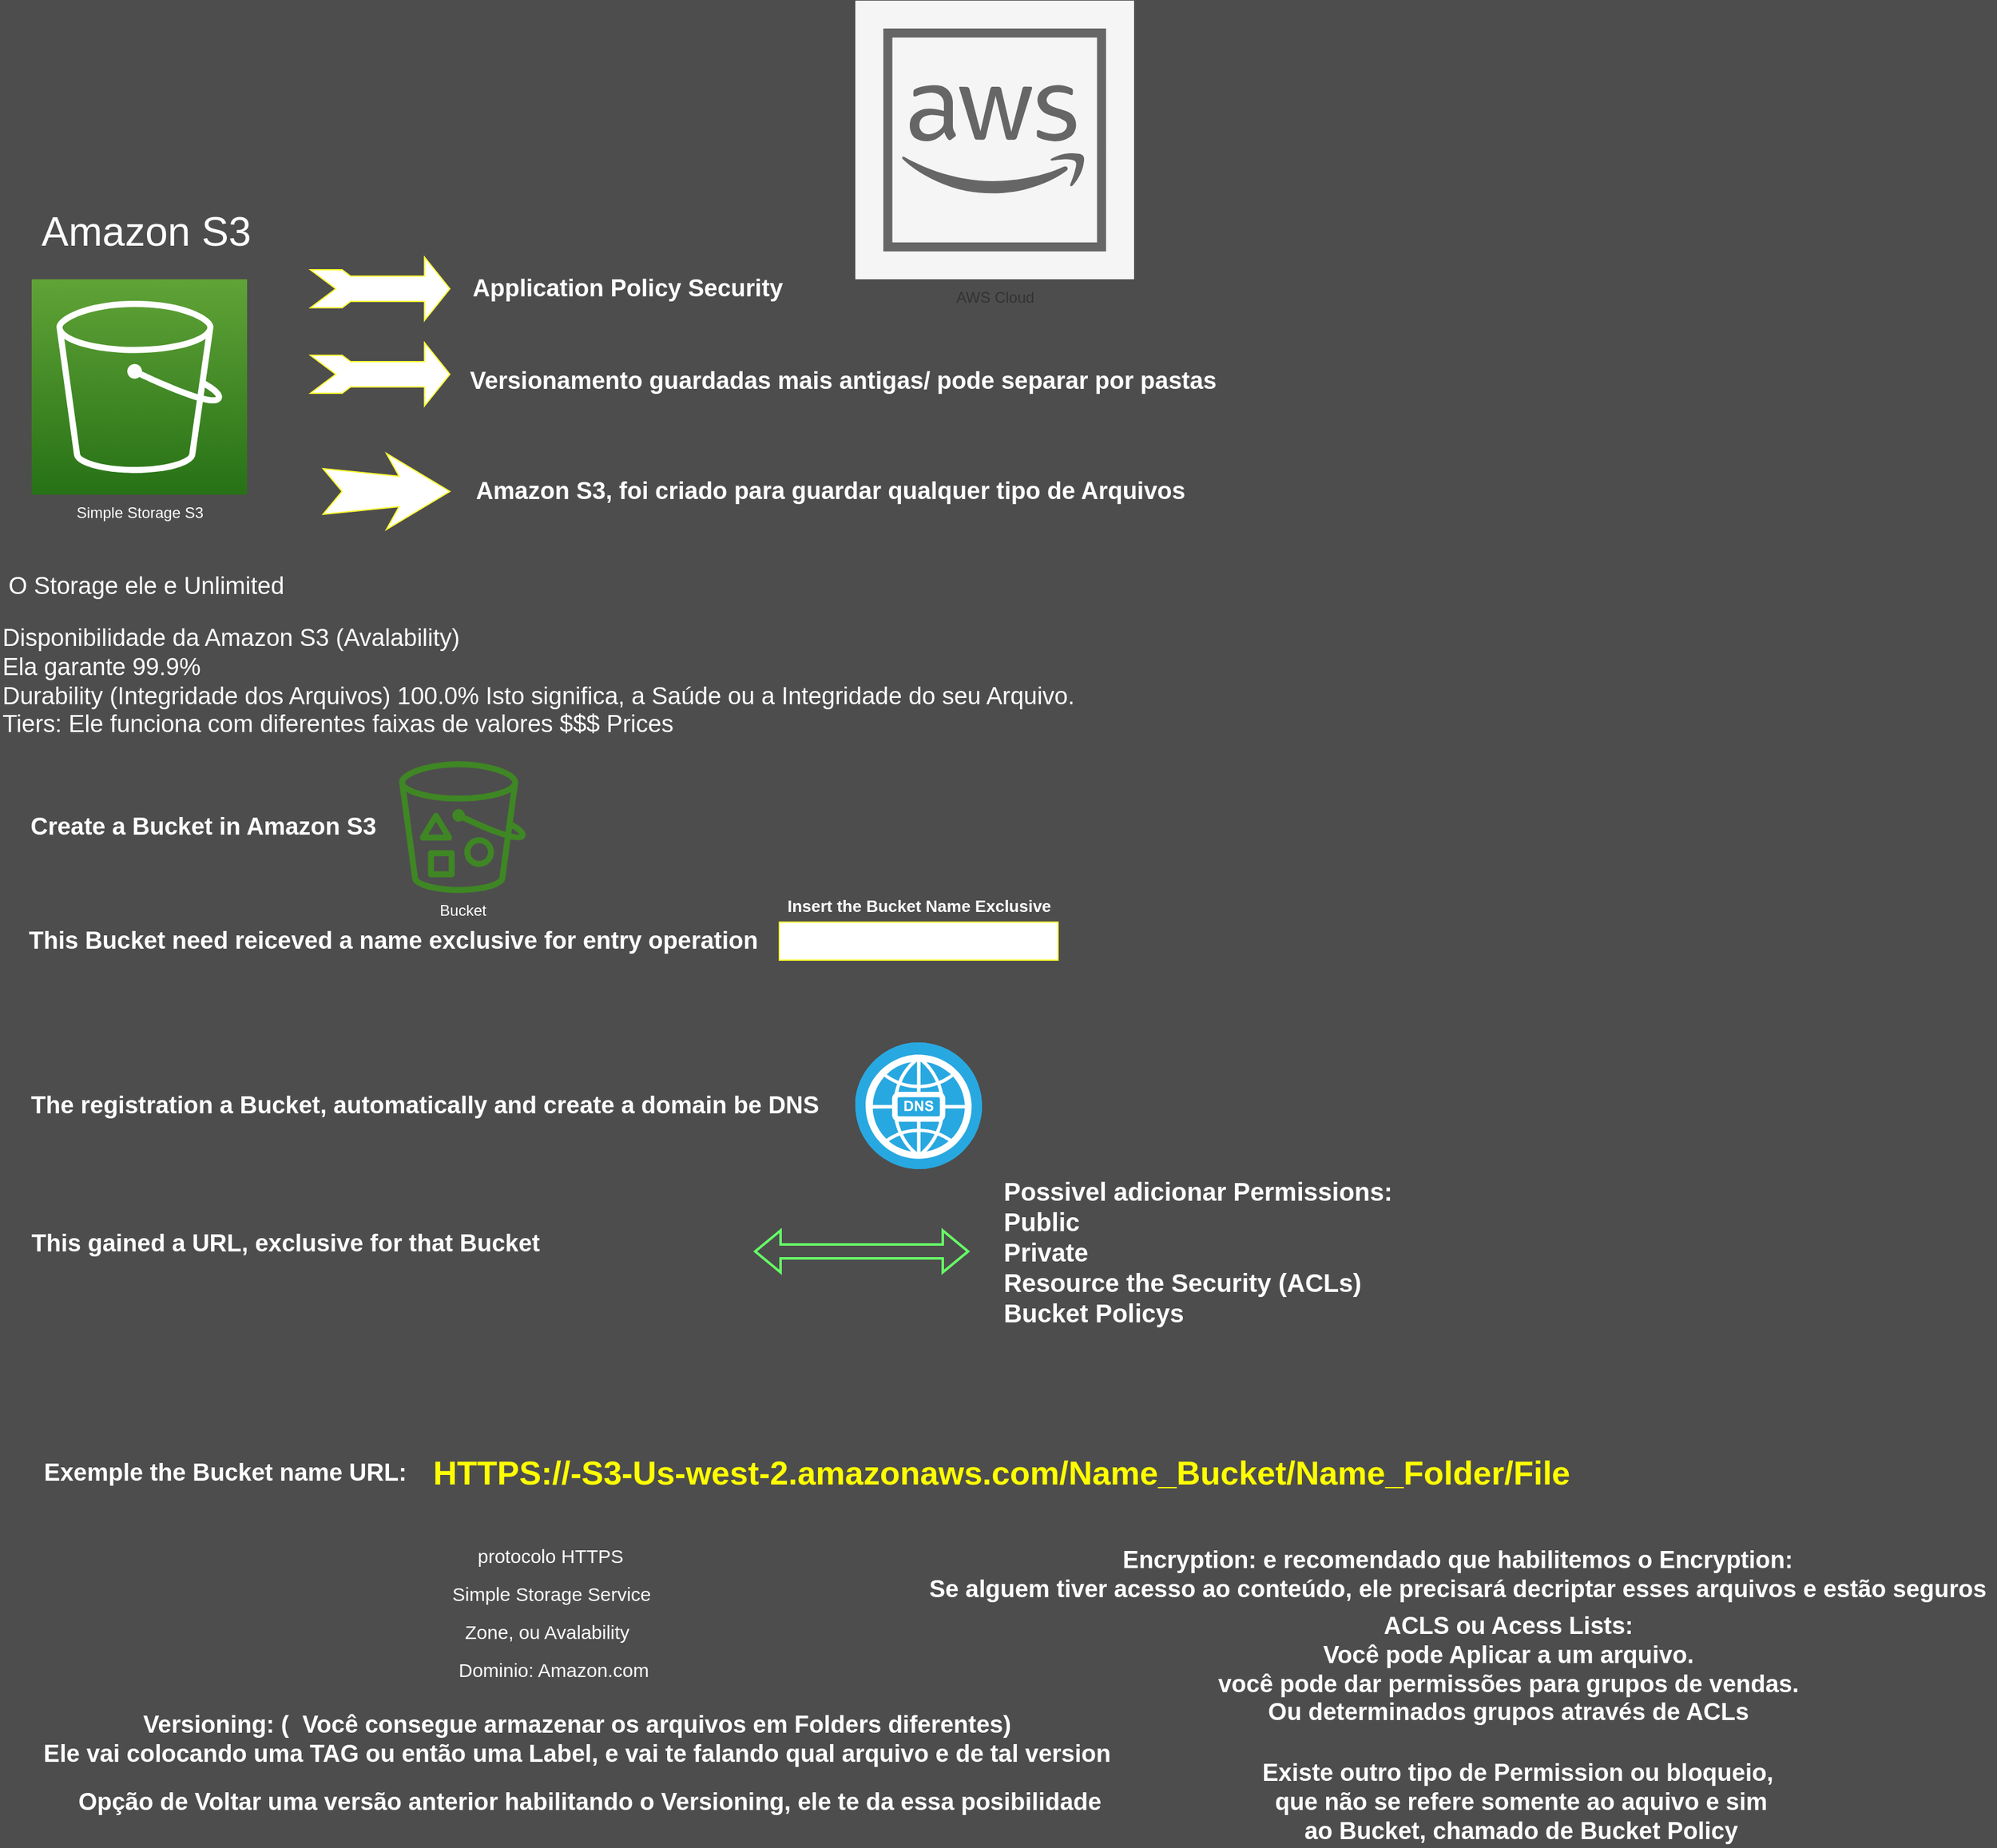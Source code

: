 <mxfile version="18.0.2" type="device"><diagram id="1ubYYddQnDFNwCYS3o1V" name="S3 - Simple Storage Service"><mxGraphModel dx="1108" dy="582" grid="0" gridSize="1" guides="1" tooltips="1" connect="1" arrows="1" fold="1" page="1" pageScale="1" pageWidth="100000" pageHeight="100000" background="#4D4D4D" math="0" shadow="0"><root><mxCell id="0"/><mxCell id="1" parent="0"/><mxCell id="KJ4A6Ug7Sluv1ri_1axG-1" value="&lt;font color=&quot;#ffffff&quot;&gt;Simple Storage S3&lt;/font&gt;" style="sketch=0;points=[[0,0,0],[0.25,0,0],[0.5,0,0],[0.75,0,0],[1,0,0],[0,1,0],[0.25,1,0],[0.5,1,0],[0.75,1,0],[1,1,0],[0,0.25,0],[0,0.5,0],[0,0.75,0],[1,0.25,0],[1,0.5,0],[1,0.75,0]];outlineConnect=0;fontColor=#232F3E;gradientColor=#60A337;gradientDirection=north;fillColor=#277116;strokeColor=#ffffff;dashed=0;verticalLabelPosition=bottom;verticalAlign=top;align=center;html=1;fontSize=12;fontStyle=0;aspect=fixed;shape=mxgraph.aws4.resourceIcon;resIcon=mxgraph.aws4.s3;" parent="1" vertex="1"><mxGeometry x="170" y="502.5" width="170" height="170" as="geometry"/></mxCell><mxCell id="KJ4A6Ug7Sluv1ri_1axG-2" value="AWS Cloud" style="sketch=0;outlineConnect=0;dashed=0;verticalLabelPosition=bottom;verticalAlign=top;align=center;html=1;fontSize=12;fontStyle=0;aspect=fixed;shape=mxgraph.aws4.resourceIcon;resIcon=mxgraph.aws4.aws_cloud;strokeColor=#666666;fillColor=#f5f5f5;fontColor=#333333;" parent="1" vertex="1"><mxGeometry x="820" y="282.5" width="220" height="220" as="geometry"/></mxCell><mxCell id="KJ4A6Ug7Sluv1ri_1axG-3" value="&lt;span style=&quot;font-size: 32px;&quot;&gt;Amazon S3&lt;/span&gt;" style="text;html=1;align=center;verticalAlign=middle;resizable=0;points=[];autosize=1;strokeColor=none;fillColor=none;fontColor=#FFFFFF;" parent="1" vertex="1"><mxGeometry x="170" y="450" width="180" height="30" as="geometry"/></mxCell><mxCell id="KJ4A6Ug7Sluv1ri_1axG-4" value="&lt;font style=&quot;font-size: 19px;&quot;&gt;Application Policy Security&lt;/font&gt;" style="text;html=1;align=center;verticalAlign=middle;resizable=0;points=[];autosize=1;strokeColor=none;fillColor=none;fontSize=32;fontColor=#FFFFFF;fontStyle=1" parent="1" vertex="1"><mxGeometry x="510" y="480" width="260" height="50" as="geometry"/></mxCell><mxCell id="KJ4A6Ug7Sluv1ri_1axG-5" value="" style="html=1;shadow=0;dashed=0;align=center;verticalAlign=middle;shape=mxgraph.arrows2.tailedNotchedArrow;dy1=10;dx1=20;notch=20;arrowHead=20;dx2=25;dy2=30;fontSize=19;fontColor=#FFFFFF;strokeColor=#FFFF33;" parent="1" vertex="1"><mxGeometry x="390" y="502.5" width="110" height="15" as="geometry"/></mxCell><mxCell id="KJ4A6Ug7Sluv1ri_1axG-6" value="" style="html=1;shadow=0;dashed=0;align=center;verticalAlign=middle;shape=mxgraph.arrows2.tailedNotchedArrow;dy1=10;dx1=20;notch=20;arrowHead=20;dx2=25;dy2=30;fontSize=19;fontColor=#FFFFFF;strokeColor=#FFFF33;" parent="1" vertex="1"><mxGeometry x="390" y="570" width="110" height="15" as="geometry"/></mxCell><mxCell id="KJ4A6Ug7Sluv1ri_1axG-7" value="&lt;font style=&quot;font-size: 19px;&quot;&gt;Versionamento guardadas mais antigas/ pode separar por pastas&lt;/font&gt;" style="text;html=1;align=center;verticalAlign=middle;resizable=0;points=[];autosize=1;strokeColor=none;fillColor=none;fontSize=32;fontColor=#FFFFFF;fontStyle=1" parent="1" vertex="1"><mxGeometry x="510" y="552.5" width="600" height="50" as="geometry"/></mxCell><mxCell id="KJ4A6Ug7Sluv1ri_1axG-9" value="" style="html=1;shadow=0;dashed=0;align=center;verticalAlign=middle;shape=mxgraph.arrows2.stylisedArrow;dy=0.6;dx=40;notch=15;feather=0.4;fontSize=19;fontColor=#FFFFFF;strokeColor=#FFFF33;" parent="1" vertex="1"><mxGeometry x="400" y="640" width="100" height="60" as="geometry"/></mxCell><mxCell id="KJ4A6Ug7Sluv1ri_1axG-10" value="Amazon S3, foi criado para guardar qualquer tipo de Arquivos" style="text;html=1;align=center;verticalAlign=middle;resizable=0;points=[];autosize=1;strokeColor=none;fillColor=none;fontSize=19;fontColor=#FFFFFF;fontStyle=1" parent="1" vertex="1"><mxGeometry x="510" y="655" width="580" height="30" as="geometry"/></mxCell><mxCell id="KJ4A6Ug7Sluv1ri_1axG-11" value="O Storage ele e Unlimited" style="text;html=1;align=center;verticalAlign=middle;resizable=0;points=[];autosize=1;strokeColor=none;fillColor=none;fontSize=19;fontColor=#FFFFFF;" parent="1" vertex="1"><mxGeometry x="145" y="730" width="230" height="30" as="geometry"/></mxCell><mxCell id="KJ4A6Ug7Sluv1ri_1axG-12" value="Disponibilidade da Amazon S3 (Avalability)&lt;br&gt;Ela garante 99.9%&lt;br&gt;Durability (Integridade dos Arquivos) 100.0% Isto significa, a Saúde ou a Integridade do seu Arquivo.&lt;br&gt;Tiers: Ele funciona com diferentes faixas de valores $$$ Prices" style="text;html=1;align=left;verticalAlign=middle;resizable=0;points=[];autosize=1;strokeColor=none;fillColor=none;fontSize=19;fontColor=#FFFFFF;" parent="1" vertex="1"><mxGeometry x="145" y="770" width="910" height="100" as="geometry"/></mxCell><mxCell id="KJ4A6Ug7Sluv1ri_1axG-13" value="Create a Bucket in Amazon S3" style="text;html=1;align=center;verticalAlign=middle;resizable=0;points=[];autosize=1;strokeColor=none;fillColor=none;fontSize=19;fontColor=#FFFFFF;fontStyle=1" parent="1" vertex="1"><mxGeometry x="160" y="920" width="290" height="30" as="geometry"/></mxCell><mxCell id="KJ4A6Ug7Sluv1ri_1axG-14" value="&lt;font color=&quot;#ffffff&quot;&gt;Bucket&lt;/font&gt;" style="sketch=0;outlineConnect=0;fontColor=#232F3E;gradientColor=none;fillColor=#3F8624;strokeColor=none;dashed=0;verticalLabelPosition=bottom;verticalAlign=top;align=center;html=1;fontSize=12;fontStyle=0;aspect=fixed;pointerEvents=1;shape=mxgraph.aws4.bucket_with_objects;" parent="1" vertex="1"><mxGeometry x="460" y="883" width="100" height="104" as="geometry"/></mxCell><mxCell id="KJ4A6Ug7Sluv1ri_1axG-15" value="This Bucket need reiceved a name exclusive for entry operation" style="text;html=1;align=center;verticalAlign=middle;resizable=0;points=[];autosize=1;strokeColor=none;fillColor=none;fontSize=19;fontColor=#FFFFFF;fontStyle=1" parent="1" vertex="1"><mxGeometry x="160" y="1010" width="590" height="30" as="geometry"/></mxCell><mxCell id="KJ4A6Ug7Sluv1ri_1axG-17" value="Teste01" style="rounded=0;whiteSpace=wrap;html=1;labelBackgroundColor=none;fontSize=19;fontColor=#FFFFFF;strokeColor=#FFFF33;" parent="1" vertex="1"><mxGeometry x="760" y="1010" width="220" height="30" as="geometry"/></mxCell><mxCell id="KJ4A6Ug7Sluv1ri_1axG-18" value="Insert the Bucket Name Exclusive" style="text;html=1;align=center;verticalAlign=middle;resizable=0;points=[];autosize=1;strokeColor=none;fillColor=none;fontSize=13;fontColor=#FFFFFF;fontStyle=1" parent="1" vertex="1"><mxGeometry x="760" y="987" width="220" height="20" as="geometry"/></mxCell><mxCell id="KJ4A6Ug7Sluv1ri_1axG-19" value="The registration a Bucket, automatically and create a domain be DNS" style="text;html=1;align=center;verticalAlign=middle;resizable=0;points=[];autosize=1;strokeColor=none;fillColor=none;fontSize=19;fontColor=#FFFFFF;fontStyle=1" parent="1" vertex="1"><mxGeometry x="160" y="1140" width="640" height="30" as="geometry"/></mxCell><mxCell id="KJ4A6Ug7Sluv1ri_1axG-20" value="" style="fillColor=#28A8E0;verticalLabelPosition=bottom;sketch=0;html=1;strokeColor=#ffffff;verticalAlign=top;align=center;points=[[0.145,0.145,0],[0.5,0,0],[0.855,0.145,0],[1,0.5,0],[0.855,0.855,0],[0.5,1,0],[0.145,0.855,0],[0,0.5,0]];pointerEvents=1;shape=mxgraph.cisco_safe.compositeIcon;bgIcon=ellipse;resIcon=mxgraph.cisco_safe.capability.dns;labelBackgroundColor=none;fontSize=13;fontColor=#FFFFFF;" parent="1" vertex="1"><mxGeometry x="820" y="1105" width="100" height="100" as="geometry"/></mxCell><mxCell id="KJ4A6Ug7Sluv1ri_1axG-21" value="This gained a URL, exclusive for that Bucket" style="text;html=1;align=center;verticalAlign=middle;resizable=0;points=[];autosize=1;strokeColor=none;fillColor=none;fontSize=19;fontColor=#FFFFFF;fontStyle=1" parent="1" vertex="1"><mxGeometry x="160" y="1249" width="420" height="30" as="geometry"/></mxCell><mxCell id="KJ4A6Ug7Sluv1ri_1axG-22" value="" style="shape=image;html=1;verticalAlign=top;verticalLabelPosition=bottom;labelBackgroundColor=#ffffff;imageAspect=0;aspect=fixed;image=https://cdn1.iconfinder.com/data/icons/KDE_Crystal_Diamond_2.5_Classical_Mod/128x128/mimetypes/html.png;fontSize=13;fontColor=#FFFFFF;strokeColor=#FFFF33;" parent="1" vertex="1"><mxGeometry x="600" y="1200" width="128" height="128" as="geometry"/></mxCell><mxCell id="KJ4A6Ug7Sluv1ri_1axG-23" value="&lt;div style=&quot;text-align: left;&quot;&gt;&lt;b style=&quot;font-size: 20px; background-color: initial;&quot;&gt;Possivel adicionar Permissions:&lt;/b&gt;&lt;/div&gt;&lt;font style=&quot;font-size: 20px;&quot;&gt;&lt;div style=&quot;text-align: left;&quot;&gt;&lt;b style=&quot;background-color: initial;&quot;&gt;Public&lt;/b&gt;&lt;/div&gt;&lt;b&gt;&lt;div style=&quot;text-align: left;&quot;&gt;&lt;b style=&quot;background-color: initial;&quot;&gt;Private&lt;/b&gt;&lt;/div&gt;&lt;div style=&quot;text-align: left;&quot;&gt;&lt;b style=&quot;background-color: initial;&quot;&gt;Resource the Security (ACLs)&lt;/b&gt;&lt;/div&gt;&lt;div style=&quot;text-align: left;&quot;&gt;&lt;b style=&quot;background-color: initial;&quot;&gt;Bucket Policys&lt;/b&gt;&lt;/div&gt;&lt;/b&gt;&lt;/font&gt;" style="text;html=1;align=center;verticalAlign=middle;resizable=0;points=[];autosize=1;strokeColor=none;fillColor=none;fontSize=13;fontColor=#FFFFFF;" parent="1" vertex="1"><mxGeometry x="930" y="1225" width="320" height="90" as="geometry"/></mxCell><mxCell id="KJ4A6Ug7Sluv1ri_1axG-24" value="" style="shape=flexArrow;endArrow=classic;startArrow=classic;html=1;rounded=0;fontSize=20;fontColor=#FFFFFF;strokeColor=#66FF66;strokeWidth=2;" parent="1" edge="1"><mxGeometry width="100" height="100" relative="1" as="geometry"><mxPoint x="740" y="1270" as="sourcePoint"/><mxPoint x="910" y="1270" as="targetPoint"/></mxGeometry></mxCell><mxCell id="KJ4A6Ug7Sluv1ri_1axG-25" value="Exemple the Bucket name URL:&amp;nbsp;" style="text;html=1;align=center;verticalAlign=middle;resizable=0;points=[];autosize=1;strokeColor=none;fillColor=none;fontSize=19;fontColor=#FFFFFF;fontStyle=1" parent="1" vertex="1"><mxGeometry x="170" y="1430" width="310" height="30" as="geometry"/></mxCell><mxCell id="KJ4A6Ug7Sluv1ri_1axG-26" value="HTTPS://-S3-Us-west-2.amazonaws.com/Name_Bucket/Name_Folder/File" style="text;html=1;align=center;verticalAlign=middle;resizable=0;points=[];autosize=1;strokeColor=none;fillColor=none;fontSize=26;fontColor=#FFFF00;fontStyle=1" parent="1" vertex="1"><mxGeometry x="480" y="1425" width="910" height="40" as="geometry"/></mxCell><mxCell id="KJ4A6Ug7Sluv1ri_1axG-27" value="&lt;font color=&quot;#ffffff&quot; style=&quot;font-size: 15px;&quot;&gt;protocolo HTTPS&lt;/font&gt;" style="text;html=1;align=left;verticalAlign=middle;resizable=0;points=[];autosize=1;strokeColor=none;fillColor=none;fontSize=15;fontColor=#FFFF00;" parent="1" vertex="1"><mxGeometry x="520" y="1500" width="130" height="20" as="geometry"/></mxCell><mxCell id="KJ4A6Ug7Sluv1ri_1axG-28" value="&lt;font color=&quot;#ffffff&quot; style=&quot;font-size: 15px;&quot;&gt;Simple Storage Service&lt;/font&gt;" style="text;html=1;align=left;verticalAlign=middle;resizable=0;points=[];autosize=1;strokeColor=none;fillColor=none;fontSize=15;fontColor=#FFFF00;" parent="1" vertex="1"><mxGeometry x="500" y="1530" width="170" height="20" as="geometry"/></mxCell><mxCell id="KJ4A6Ug7Sluv1ri_1axG-29" value="&lt;font color=&quot;#ffffff&quot; style=&quot;font-size: 15px;&quot;&gt;Zone, ou Avalability&lt;/font&gt;" style="text;html=1;align=left;verticalAlign=middle;resizable=0;points=[];autosize=1;strokeColor=none;fillColor=none;fontSize=15;fontColor=#FFFF00;" parent="1" vertex="1"><mxGeometry x="510" y="1560" width="150" height="20" as="geometry"/></mxCell><mxCell id="KJ4A6Ug7Sluv1ri_1axG-30" value="&lt;font color=&quot;#ffffff&quot; style=&quot;font-size: 15px;&quot;&gt;Dominio: Amazon.com&lt;/font&gt;" style="text;html=1;align=left;verticalAlign=middle;resizable=0;points=[];autosize=1;strokeColor=none;fillColor=none;fontSize=15;fontColor=#FFFF00;" parent="1" vertex="1"><mxGeometry x="505" y="1590" width="170" height="20" as="geometry"/></mxCell><mxCell id="KJ4A6Ug7Sluv1ri_1axG-34" value="Versioning: (&amp;nbsp; Você consegue armazenar os arquivos em Folders diferentes)&lt;br&gt;Ele vai colocando uma TAG ou então uma Label, e vai te falando qual arquivo e de tal version" style="text;html=1;align=center;verticalAlign=middle;resizable=0;points=[];autosize=1;strokeColor=none;fillColor=none;fontSize=19;fontColor=#FFFFFF;fontStyle=1" parent="1" vertex="1"><mxGeometry x="170" y="1630" width="860" height="50" as="geometry"/></mxCell><mxCell id="KJ4A6Ug7Sluv1ri_1axG-35" value="Opção de Voltar uma versão anterior habilitando o Versioning, ele te da essa posibilidade" style="text;html=1;align=center;verticalAlign=middle;resizable=0;points=[];autosize=1;strokeColor=none;fillColor=none;fontSize=19;fontColor=#FFFFFF;fontStyle=1" parent="1" vertex="1"><mxGeometry x="200" y="1690" width="820" height="30" as="geometry"/></mxCell><mxCell id="KJ4A6Ug7Sluv1ri_1axG-36" value="Encryption: e recomendado que habilitemos o Encryption:&lt;br&gt;Se alguem tiver acesso ao conteúdo, ele precisará decriptar esses arquivos e estão seguros&lt;br&gt;" style="text;html=1;align=center;verticalAlign=middle;resizable=0;points=[];autosize=1;strokeColor=none;fillColor=none;fontSize=19;fontColor=#FFFFFF;fontStyle=1" parent="1" vertex="1"><mxGeometry x="870" y="1500" width="850" height="50" as="geometry"/></mxCell><mxCell id="KJ4A6Ug7Sluv1ri_1axG-37" value="ACLS ou Acess Lists:&lt;br&gt;Você pode Aplicar a um arquivo.&lt;br&gt;você pode dar permissões para grupos de vendas.&lt;br&gt;Ou determinados grupos através de ACLs" style="text;html=1;align=center;verticalAlign=middle;resizable=0;points=[];autosize=1;strokeColor=none;fillColor=none;fontSize=19;fontColor=#FFFFFF;fontStyle=1" parent="1" vertex="1"><mxGeometry x="1100" y="1550" width="470" height="100" as="geometry"/></mxCell><mxCell id="KJ4A6Ug7Sluv1ri_1axG-39" value="Existe outro tipo de Permission ou bloqueio,&amp;nbsp;&lt;br&gt;que não se refere somente ao aquivo e sim&lt;br&gt;ao Bucket, chamado de Bucket Policy" style="text;html=1;align=center;verticalAlign=middle;resizable=0;points=[];autosize=1;strokeColor=none;fillColor=none;fontSize=19;fontColor=#FFFFFF;fontStyle=1" parent="1" vertex="1"><mxGeometry x="1135" y="1670" width="420" height="70" as="geometry"/></mxCell></root></mxGraphModel></diagram></mxfile>
